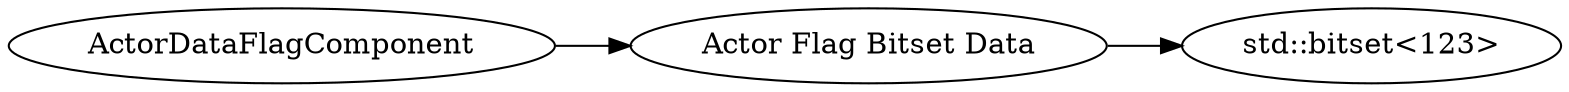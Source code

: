 digraph "ActorDataFlagComponent" {
rankdir = LR
2
2 -> 3
3 -> 7

2 [label="ActorDataFlagComponent",comment="name: \"ActorDataFlagComponent\", typeName: \"\", id: 2, branchId: 0, recurseId: -1, attributes: 0, notes: \"\""];
3 [label="Actor Flag Bitset Data",comment="name: \"Actor Flag Bitset Data\", typeName: \"std::bitset<123>\", id: 3, branchId: 0, recurseId: -1, attributes: 256, notes: \"Bitset where the bits are indexed by ActorFlags, see ActorFlagsBitset\""];
7 [label="std::bitset<123>",comment="name: \"std::bitset<123>\", typeName: \"\", id: 7, branchId: 0, recurseId: -1, attributes: 512, notes: \"\""];
{ rank = max;7}

}
